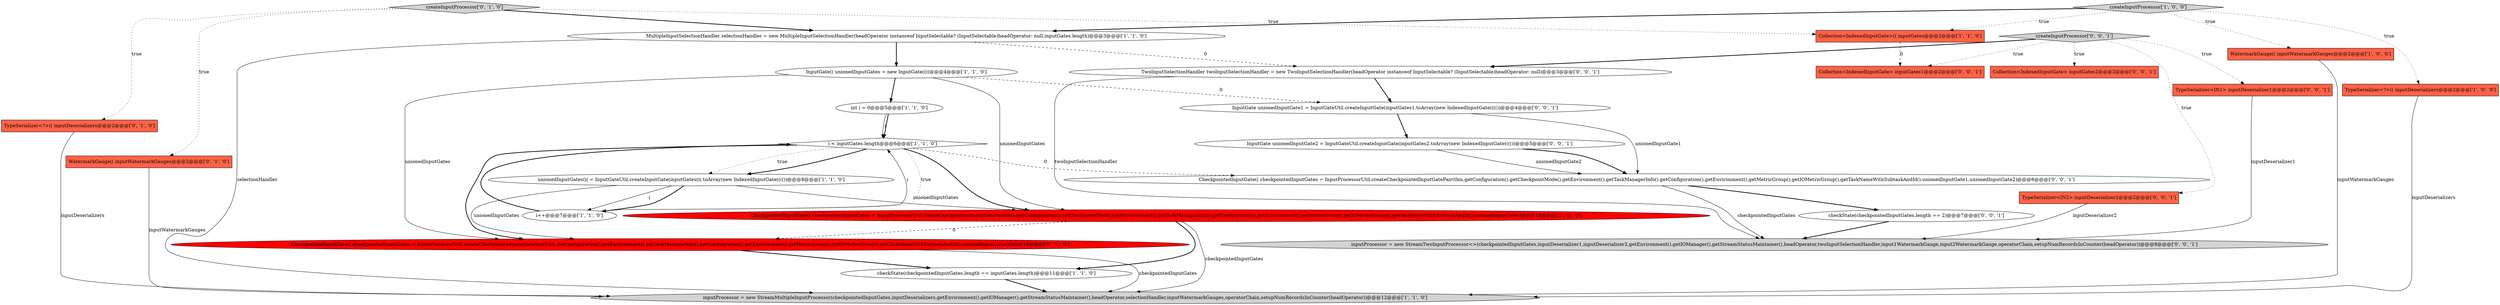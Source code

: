digraph {
16 [style = filled, label = "createInputProcessor['0', '1', '0']", fillcolor = lightgray, shape = diamond image = "AAA0AAABBB2BBB"];
7 [style = filled, label = "i < inputGates.length@@@6@@@['1', '1', '0']", fillcolor = white, shape = diamond image = "AAA0AAABBB1BBB"];
4 [style = filled, label = "Collection<IndexedInputGate>(( inputGates@@@2@@@['1', '1', '0']", fillcolor = tomato, shape = box image = "AAA0AAABBB1BBB"];
17 [style = filled, label = "InputGate unionedInputGate1 = InputGateUtil.createInputGate(inputGates1.toArray(new IndexedInputGate(((())@@@4@@@['0', '0', '1']", fillcolor = white, shape = ellipse image = "AAA0AAABBB3BBB"];
11 [style = filled, label = "inputProcessor = new StreamMultipleInputProcessor(checkpointedInputGates,inputDeserializers,getEnvironment().getIOManager(),getStreamStatusMaintainer(),headOperator,selectionHandler,inputWatermarkGauges,operatorChain,setupNumRecordsInCounter(headOperator))@@@12@@@['1', '1', '0']", fillcolor = lightgray, shape = ellipse image = "AAA0AAABBB1BBB"];
27 [style = filled, label = "CheckpointedInputGate(( checkpointedInputGates = InputProcessorUtil.createCheckpointedInputGatePair(this,getConfiguration().getCheckpointMode(),getEnvironment().getTaskManagerInfo().getConfiguration(),getEnvironment().getMetricGroup().getIOMetricGroup(),getTaskNameWithSubtaskAndId(),unionedInputGate1,unionedInputGate2)@@@6@@@['0', '0', '1']", fillcolor = white, shape = ellipse image = "AAA0AAABBB3BBB"];
1 [style = filled, label = "WatermarkGauge(( inputWatermarkGauges@@@2@@@['1', '0', '0']", fillcolor = tomato, shape = box image = "AAA0AAABBB1BBB"];
21 [style = filled, label = "InputGate unionedInputGate2 = InputGateUtil.createInputGate(inputGates2.toArray(new IndexedInputGate(((())@@@5@@@['0', '0', '1']", fillcolor = white, shape = ellipse image = "AAA0AAABBB3BBB"];
0 [style = filled, label = "unionedInputGates(i( = InputGateUtil.createInputGate(inputGates(i(.toArray(new IndexedInputGate(((())@@@8@@@['1', '1', '0']", fillcolor = white, shape = ellipse image = "AAA0AAABBB1BBB"];
9 [style = filled, label = "InputGate(( unionedInputGates = new InputGate((((@@@4@@@['1', '1', '0']", fillcolor = white, shape = ellipse image = "AAA0AAABBB1BBB"];
26 [style = filled, label = "createInputProcessor['0', '0', '1']", fillcolor = lightgray, shape = diamond image = "AAA0AAABBB3BBB"];
14 [style = filled, label = "TypeSerializer<?>(( inputDeserializers@@@2@@@['0', '1', '0']", fillcolor = tomato, shape = box image = "AAA0AAABBB2BBB"];
19 [style = filled, label = "checkState(checkpointedInputGates.length == 2)@@@7@@@['0', '0', '1']", fillcolor = white, shape = ellipse image = "AAA0AAABBB3BBB"];
15 [style = filled, label = "CheckpointedInputGate(( checkpointedInputGates = InputProcessorUtil.createCheckpointedInputGatePair(this,getConfiguration(),getEnvironment().getTaskManagerInfo().getConfiguration(),getEnvironment().getMetricGroup().getIOMetricGroup(),getTaskNameWithSubtaskAndId(),unionedInputGates)@@@10@@@['0', '1', '0']", fillcolor = red, shape = ellipse image = "AAA1AAABBB2BBB"];
10 [style = filled, label = "i++@@@7@@@['1', '1', '0']", fillcolor = white, shape = ellipse image = "AAA0AAABBB1BBB"];
12 [style = filled, label = "createInputProcessor['1', '0', '0']", fillcolor = lightgray, shape = diamond image = "AAA0AAABBB1BBB"];
20 [style = filled, label = "TypeSerializer<IN2> inputDeserializer2@@@2@@@['0', '0', '1']", fillcolor = tomato, shape = box image = "AAA0AAABBB3BBB"];
23 [style = filled, label = "inputProcessor = new StreamTwoInputProcessor<>(checkpointedInputGates,inputDeserializer1,inputDeserializer2,getEnvironment().getIOManager(),getStreamStatusMaintainer(),headOperator,twoInputSelectionHandler,input1WatermarkGauge,input2WatermarkGauge,operatorChain,setupNumRecordsInCounter(headOperator))@@@8@@@['0', '0', '1']", fillcolor = lightgray, shape = ellipse image = "AAA0AAABBB3BBB"];
8 [style = filled, label = "MultipleInputSelectionHandler selectionHandler = new MultipleInputSelectionHandler(headOperator instanceof InputSelectable? (InputSelectable)headOperator: null,inputGates.length)@@@3@@@['1', '1', '0']", fillcolor = white, shape = ellipse image = "AAA0AAABBB1BBB"];
5 [style = filled, label = "int i = 0@@@5@@@['1', '1', '0']", fillcolor = white, shape = ellipse image = "AAA0AAABBB1BBB"];
24 [style = filled, label = "TwoInputSelectionHandler twoInputSelectionHandler = new TwoInputSelectionHandler(headOperator instanceof InputSelectable? (InputSelectable)headOperator: null)@@@3@@@['0', '0', '1']", fillcolor = white, shape = ellipse image = "AAA0AAABBB3BBB"];
6 [style = filled, label = "CheckpointedInputGate(( checkpointedInputGates = InputProcessorUtil.createCheckpointedInputGatePair(this,getConfiguration().getCheckpointMode(),getEnvironment().getTaskManagerInfo().getConfiguration(),getEnvironment().getMetricGroup().getIOMetricGroup(),getTaskNameWithSubtaskAndId(),unionedInputGates)@@@10@@@['1', '0', '0']", fillcolor = red, shape = ellipse image = "AAA1AAABBB1BBB"];
25 [style = filled, label = "Collection<IndexedInputGate> inputGates1@@@2@@@['0', '0', '1']", fillcolor = tomato, shape = box image = "AAA0AAABBB3BBB"];
22 [style = filled, label = "TypeSerializer<IN1> inputDeserializer1@@@2@@@['0', '0', '1']", fillcolor = tomato, shape = box image = "AAA0AAABBB3BBB"];
3 [style = filled, label = "checkState(checkpointedInputGates.length == inputGates.length)@@@11@@@['1', '1', '0']", fillcolor = white, shape = ellipse image = "AAA0AAABBB1BBB"];
2 [style = filled, label = "TypeSerializer<?>(( inputDeserializers@@@2@@@['1', '0', '0']", fillcolor = tomato, shape = box image = "AAA0AAABBB1BBB"];
13 [style = filled, label = "WatermarkGauge(( inputWatermarkGauges@@@2@@@['0', '1', '0']", fillcolor = tomato, shape = box image = "AAA0AAABBB2BBB"];
18 [style = filled, label = "Collection<IndexedInputGate> inputGates2@@@2@@@['0', '0', '1']", fillcolor = tomato, shape = box image = "AAA0AAABBB3BBB"];
6->3 [style = bold, label=""];
21->27 [style = solid, label="unionedInputGate2"];
7->10 [style = dotted, label="true"];
16->8 [style = bold, label=""];
16->13 [style = dotted, label="true"];
21->27 [style = bold, label=""];
9->15 [style = solid, label="unionedInputGates"];
26->25 [style = dotted, label="true"];
24->23 [style = solid, label="twoInputSelectionHandler"];
2->11 [style = solid, label="inputDeserializers"];
12->2 [style = dotted, label="true"];
3->11 [style = bold, label=""];
1->11 [style = solid, label="inputWatermarkGauges"];
12->1 [style = dotted, label="true"];
17->27 [style = solid, label="unionedInputGate1"];
5->7 [style = solid, label="i"];
26->20 [style = dotted, label="true"];
7->0 [style = bold, label=""];
9->6 [style = solid, label="unionedInputGates"];
14->11 [style = solid, label="inputDeserializers"];
26->22 [style = dotted, label="true"];
8->24 [style = dashed, label="0"];
7->0 [style = dotted, label="true"];
15->3 [style = bold, label=""];
26->24 [style = bold, label=""];
16->4 [style = dotted, label="true"];
10->7 [style = bold, label=""];
22->23 [style = solid, label="inputDeserializer1"];
7->27 [style = dashed, label="0"];
0->10 [style = solid, label="i"];
4->25 [style = dashed, label="0"];
0->10 [style = bold, label=""];
27->23 [style = solid, label="checkpointedInputGates"];
15->11 [style = solid, label="checkpointedInputGates"];
6->15 [style = dashed, label="0"];
12->8 [style = bold, label=""];
0->15 [style = solid, label="unionedInputGates"];
19->23 [style = bold, label=""];
9->17 [style = dashed, label="0"];
6->11 [style = solid, label="checkpointedInputGates"];
7->6 [style = bold, label=""];
8->11 [style = solid, label="selectionHandler"];
8->9 [style = bold, label=""];
24->17 [style = bold, label=""];
16->14 [style = dotted, label="true"];
13->11 [style = solid, label="inputWatermarkGauges"];
9->5 [style = bold, label=""];
5->7 [style = bold, label=""];
7->15 [style = bold, label=""];
26->18 [style = dotted, label="true"];
12->4 [style = dotted, label="true"];
27->19 [style = bold, label=""];
20->23 [style = solid, label="inputDeserializer2"];
10->7 [style = solid, label="i"];
17->21 [style = bold, label=""];
0->6 [style = solid, label="unionedInputGates"];
}
